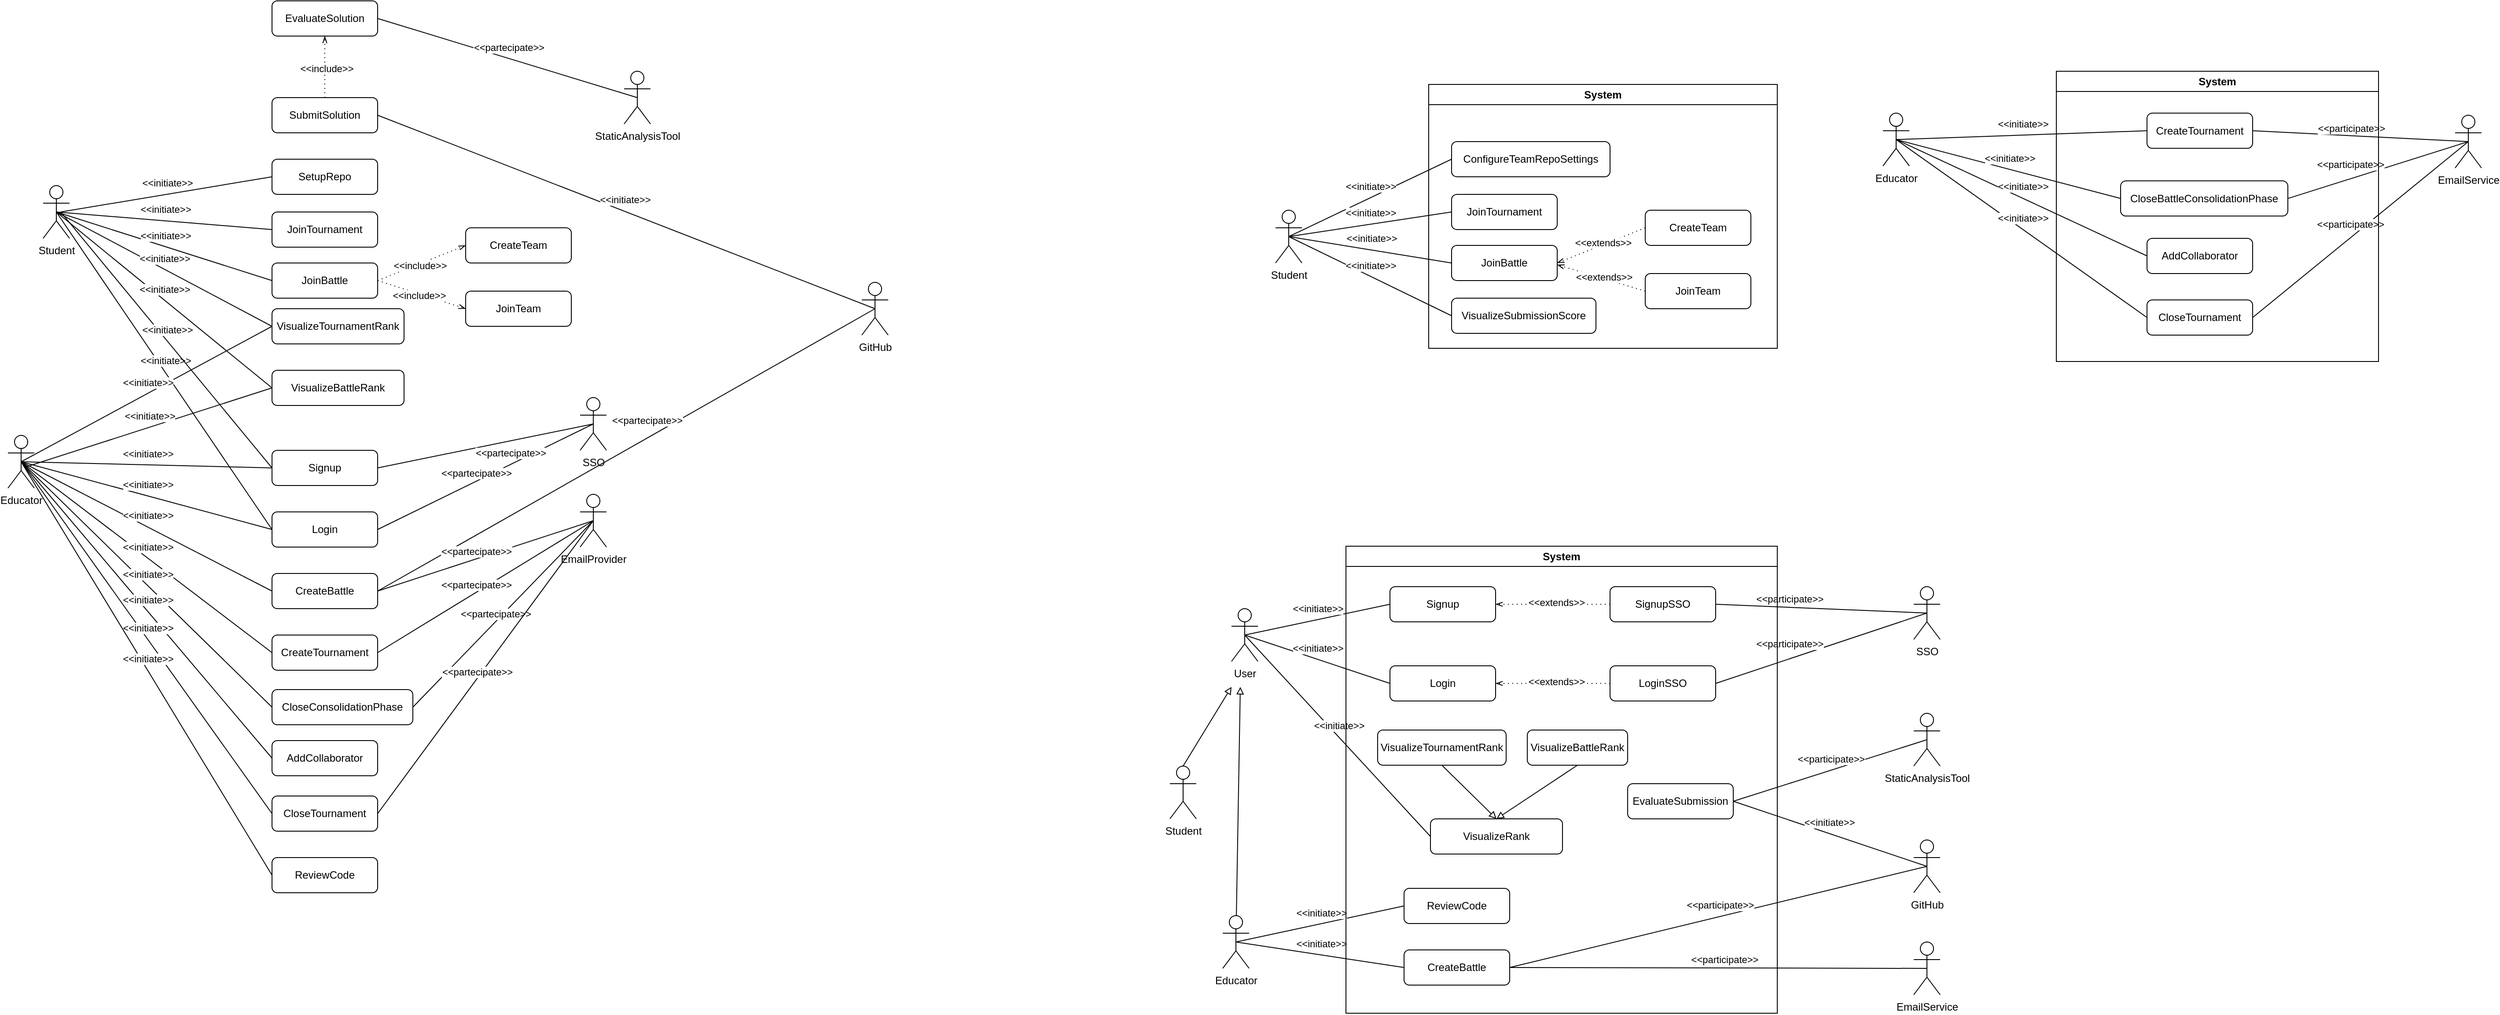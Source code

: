 <mxfile version="22.0.3" type="device">
  <diagram name="Pagina-1" id="O6z_qQVsr-AhyW7QLf9T">
    <mxGraphModel dx="1895" dy="1006" grid="1" gridSize="10" guides="1" tooltips="1" connect="1" arrows="1" fold="1" page="1" pageScale="1" pageWidth="1654" pageHeight="2336" math="0" shadow="0">
      <root>
        <mxCell id="0" />
        <mxCell id="1" parent="0" />
        <mxCell id="rVPL7PVAZbZfCyDNaHfz-1" value="StaticAnalysisTool" style="shape=umlActor;verticalLabelPosition=bottom;verticalAlign=top;html=1;outlineConnect=0;" parent="1" vertex="1">
          <mxGeometry x="840" y="250" width="30" height="60" as="geometry" />
        </mxCell>
        <mxCell id="rVPL7PVAZbZfCyDNaHfz-2" value="Student" style="shape=umlActor;verticalLabelPosition=bottom;verticalAlign=top;html=1;outlineConnect=0;" parent="1" vertex="1">
          <mxGeometry x="180" y="380" width="30" height="60" as="geometry" />
        </mxCell>
        <mxCell id="rVPL7PVAZbZfCyDNaHfz-3" value="Educator" style="shape=umlActor;verticalLabelPosition=bottom;verticalAlign=top;html=1;outlineConnect=0;" parent="1" vertex="1">
          <mxGeometry x="140" y="664" width="30" height="60" as="geometry" />
        </mxCell>
        <mxCell id="rVPL7PVAZbZfCyDNaHfz-4" value="SSO" style="shape=umlActor;verticalLabelPosition=bottom;verticalAlign=top;html=1;outlineConnect=0;" parent="1" vertex="1">
          <mxGeometry x="790" y="621" width="30" height="60" as="geometry" />
        </mxCell>
        <mxCell id="rVPL7PVAZbZfCyDNaHfz-6" value="GitHub" style="shape=umlActor;verticalLabelPosition=bottom;verticalAlign=top;html=1;outlineConnect=0;" parent="1" vertex="1">
          <mxGeometry x="1110" y="490" width="30" height="60" as="geometry" />
        </mxCell>
        <mxCell id="rVPL7PVAZbZfCyDNaHfz-9" value="CreateBattle" style="rounded=1;whiteSpace=wrap;html=1;" parent="1" vertex="1">
          <mxGeometry x="440" y="821" width="120" height="40" as="geometry" />
        </mxCell>
        <mxCell id="rVPL7PVAZbZfCyDNaHfz-10" value="CreateTournament" style="rounded=1;whiteSpace=wrap;html=1;" parent="1" vertex="1">
          <mxGeometry x="440" y="891" width="120" height="40" as="geometry" />
        </mxCell>
        <mxCell id="rVPL7PVAZbZfCyDNaHfz-11" value="CloseConsolidationPhase" style="rounded=1;whiteSpace=wrap;html=1;" parent="1" vertex="1">
          <mxGeometry x="440" y="953" width="160" height="40" as="geometry" />
        </mxCell>
        <mxCell id="rVPL7PVAZbZfCyDNaHfz-12" value="CloseTournament" style="rounded=1;whiteSpace=wrap;html=1;" parent="1" vertex="1">
          <mxGeometry x="440" y="1074" width="120" height="40" as="geometry" />
        </mxCell>
        <mxCell id="rVPL7PVAZbZfCyDNaHfz-14" value="Login" style="rounded=1;whiteSpace=wrap;html=1;" parent="1" vertex="1">
          <mxGeometry x="440" y="751" width="120" height="40" as="geometry" />
        </mxCell>
        <mxCell id="rVPL7PVAZbZfCyDNaHfz-15" value="Signup" style="rounded=1;whiteSpace=wrap;html=1;" parent="1" vertex="1">
          <mxGeometry x="440" y="681" width="120" height="40" as="geometry" />
        </mxCell>
        <mxCell id="rVPL7PVAZbZfCyDNaHfz-16" value="SetupRepo" style="rounded=1;whiteSpace=wrap;html=1;" parent="1" vertex="1">
          <mxGeometry x="440" y="350" width="120" height="40" as="geometry" />
        </mxCell>
        <mxCell id="rVPL7PVAZbZfCyDNaHfz-17" value="ReviewCode" style="rounded=1;whiteSpace=wrap;html=1;" parent="1" vertex="1">
          <mxGeometry x="440" y="1144" width="120" height="40" as="geometry" />
        </mxCell>
        <mxCell id="rVPL7PVAZbZfCyDNaHfz-18" value="SubmitSolution" style="rounded=1;whiteSpace=wrap;html=1;" parent="1" vertex="1">
          <mxGeometry x="440" y="280" width="120" height="40" as="geometry" />
        </mxCell>
        <mxCell id="rVPL7PVAZbZfCyDNaHfz-19" value="VisualizeTournamentRank" style="rounded=1;whiteSpace=wrap;html=1;" parent="1" vertex="1">
          <mxGeometry x="440" y="520" width="150" height="40" as="geometry" />
        </mxCell>
        <mxCell id="rVPL7PVAZbZfCyDNaHfz-20" value="EvaluateSolution" style="rounded=1;whiteSpace=wrap;html=1;" parent="1" vertex="1">
          <mxGeometry x="440" y="170" width="120" height="40" as="geometry" />
        </mxCell>
        <mxCell id="rVPL7PVAZbZfCyDNaHfz-21" value="AddCollaborator" style="rounded=1;whiteSpace=wrap;html=1;" parent="1" vertex="1">
          <mxGeometry x="440" y="1011" width="120" height="40" as="geometry" />
        </mxCell>
        <mxCell id="rVPL7PVAZbZfCyDNaHfz-22" value="JoinTournament" style="rounded=1;whiteSpace=wrap;html=1;" parent="1" vertex="1">
          <mxGeometry x="440" y="410" width="120" height="40" as="geometry" />
        </mxCell>
        <mxCell id="rVPL7PVAZbZfCyDNaHfz-23" value="JoinBattle" style="rounded=1;whiteSpace=wrap;html=1;" parent="1" vertex="1">
          <mxGeometry x="440" y="468" width="120" height="40" as="geometry" />
        </mxCell>
        <mxCell id="rVPL7PVAZbZfCyDNaHfz-34" value="" style="fontSize=12;html=1;endFill=0;startFill=0;endSize=6;startSize=6;dashed=1;dashPattern=1 4;endArrow=openThin;startArrow=none;rounded=0;entryX=0.5;entryY=1;entryDx=0;entryDy=0;exitX=0.5;exitY=0;exitDx=0;exitDy=0;" parent="1" source="rVPL7PVAZbZfCyDNaHfz-18" target="rVPL7PVAZbZfCyDNaHfz-20" edge="1">
          <mxGeometry width="160" relative="1" as="geometry">
            <mxPoint x="680" y="410" as="sourcePoint" />
            <mxPoint x="910" y="451" as="targetPoint" />
          </mxGeometry>
        </mxCell>
        <mxCell id="rVPL7PVAZbZfCyDNaHfz-79" value="&amp;lt;&amp;lt;include&amp;gt;&amp;gt;" style="edgeLabel;html=1;align=center;verticalAlign=middle;resizable=0;points=[];" parent="rVPL7PVAZbZfCyDNaHfz-34" vertex="1" connectable="0">
          <mxGeometry x="-0.053" y="-2" relative="1" as="geometry">
            <mxPoint as="offset" />
          </mxGeometry>
        </mxCell>
        <mxCell id="rVPL7PVAZbZfCyDNaHfz-36" value="" style="endArrow=none;html=1;rounded=0;exitX=1;exitY=0.5;exitDx=0;exitDy=0;entryX=0.5;entryY=0.5;entryDx=0;entryDy=0;entryPerimeter=0;" parent="1" source="rVPL7PVAZbZfCyDNaHfz-14" target="rVPL7PVAZbZfCyDNaHfz-4" edge="1">
          <mxGeometry width="50" height="50" relative="1" as="geometry">
            <mxPoint x="740" y="730" as="sourcePoint" />
            <mxPoint x="790" y="680" as="targetPoint" />
          </mxGeometry>
        </mxCell>
        <mxCell id="rVPL7PVAZbZfCyDNaHfz-38" value="&amp;lt;&amp;lt;partecipate&amp;gt;&amp;gt;" style="edgeLabel;html=1;align=center;verticalAlign=middle;resizable=0;points=[];" parent="rVPL7PVAZbZfCyDNaHfz-36" vertex="1" connectable="0">
          <mxGeometry x="-0.087" y="-1" relative="1" as="geometry">
            <mxPoint y="-10" as="offset" />
          </mxGeometry>
        </mxCell>
        <mxCell id="rVPL7PVAZbZfCyDNaHfz-40" value="" style="endArrow=none;html=1;rounded=0;exitX=0.5;exitY=0.5;exitDx=0;exitDy=0;exitPerimeter=0;entryX=0;entryY=0.5;entryDx=0;entryDy=0;" parent="1" source="rVPL7PVAZbZfCyDNaHfz-3" target="rVPL7PVAZbZfCyDNaHfz-14" edge="1">
          <mxGeometry width="50" height="50" relative="1" as="geometry">
            <mxPoint x="420" y="620" as="sourcePoint" />
            <mxPoint x="470" y="570" as="targetPoint" />
          </mxGeometry>
        </mxCell>
        <mxCell id="rVPL7PVAZbZfCyDNaHfz-41" value="&amp;lt;&amp;lt;initiate&amp;gt;&amp;gt;" style="edgeLabel;html=1;align=center;verticalAlign=middle;resizable=0;points=[];" parent="rVPL7PVAZbZfCyDNaHfz-40" vertex="1" connectable="0">
          <mxGeometry x="0.007" relative="1" as="geometry">
            <mxPoint y="-13" as="offset" />
          </mxGeometry>
        </mxCell>
        <mxCell id="rVPL7PVAZbZfCyDNaHfz-42" value="" style="endArrow=none;html=1;rounded=0;exitX=0.5;exitY=0.5;exitDx=0;exitDy=0;exitPerimeter=0;entryX=0;entryY=0.5;entryDx=0;entryDy=0;" parent="1" source="rVPL7PVAZbZfCyDNaHfz-2" target="rVPL7PVAZbZfCyDNaHfz-14" edge="1">
          <mxGeometry width="50" height="50" relative="1" as="geometry">
            <mxPoint x="205" y="600" as="sourcePoint" />
            <mxPoint x="450" y="634" as="targetPoint" />
          </mxGeometry>
        </mxCell>
        <mxCell id="rVPL7PVAZbZfCyDNaHfz-43" value="&amp;lt;&amp;lt;initiate&amp;gt;&amp;gt;" style="edgeLabel;html=1;align=center;verticalAlign=middle;resizable=0;points=[];" parent="rVPL7PVAZbZfCyDNaHfz-42" vertex="1" connectable="0">
          <mxGeometry x="0.007" relative="1" as="geometry">
            <mxPoint y="-13" as="offset" />
          </mxGeometry>
        </mxCell>
        <mxCell id="rVPL7PVAZbZfCyDNaHfz-44" value="" style="endArrow=none;html=1;rounded=0;entryX=0;entryY=0.5;entryDx=0;entryDy=0;" parent="1" target="rVPL7PVAZbZfCyDNaHfz-15" edge="1">
          <mxGeometry width="50" height="50" relative="1" as="geometry">
            <mxPoint x="200" y="410" as="sourcePoint" />
            <mxPoint x="585" y="454" as="targetPoint" />
          </mxGeometry>
        </mxCell>
        <mxCell id="rVPL7PVAZbZfCyDNaHfz-45" value="&amp;lt;&amp;lt;initiate&amp;gt;&amp;gt;" style="edgeLabel;html=1;align=center;verticalAlign=middle;resizable=0;points=[];" parent="rVPL7PVAZbZfCyDNaHfz-44" vertex="1" connectable="0">
          <mxGeometry x="0.007" relative="1" as="geometry">
            <mxPoint y="-13" as="offset" />
          </mxGeometry>
        </mxCell>
        <mxCell id="rVPL7PVAZbZfCyDNaHfz-46" value="" style="endArrow=none;html=1;rounded=0;entryX=0;entryY=0.5;entryDx=0;entryDy=0;exitX=0.5;exitY=0.5;exitDx=0;exitDy=0;exitPerimeter=0;" parent="1" source="rVPL7PVAZbZfCyDNaHfz-3" target="rVPL7PVAZbZfCyDNaHfz-15" edge="1">
          <mxGeometry width="50" height="50" relative="1" as="geometry">
            <mxPoint x="310" y="650" as="sourcePoint" />
            <mxPoint x="555" y="684" as="targetPoint" />
          </mxGeometry>
        </mxCell>
        <mxCell id="rVPL7PVAZbZfCyDNaHfz-47" value="&amp;lt;&amp;lt;initiate&amp;gt;&amp;gt;" style="edgeLabel;html=1;align=center;verticalAlign=middle;resizable=0;points=[];" parent="rVPL7PVAZbZfCyDNaHfz-46" vertex="1" connectable="0">
          <mxGeometry x="0.007" relative="1" as="geometry">
            <mxPoint y="-13" as="offset" />
          </mxGeometry>
        </mxCell>
        <mxCell id="rVPL7PVAZbZfCyDNaHfz-48" value="" style="endArrow=none;html=1;rounded=0;exitX=1;exitY=0.5;exitDx=0;exitDy=0;entryX=0.5;entryY=0.5;entryDx=0;entryDy=0;entryPerimeter=0;" parent="1" source="rVPL7PVAZbZfCyDNaHfz-15" target="rVPL7PVAZbZfCyDNaHfz-4" edge="1">
          <mxGeometry width="50" height="50" relative="1" as="geometry">
            <mxPoint x="680" y="660" as="sourcePoint" />
            <mxPoint x="1050" y="660" as="targetPoint" />
          </mxGeometry>
        </mxCell>
        <mxCell id="rVPL7PVAZbZfCyDNaHfz-49" value="&amp;lt;&amp;lt;partecipate&amp;gt;&amp;gt;" style="edgeLabel;html=1;align=center;verticalAlign=middle;resizable=0;points=[];" parent="rVPL7PVAZbZfCyDNaHfz-48" vertex="1" connectable="0">
          <mxGeometry x="-0.087" y="-1" relative="1" as="geometry">
            <mxPoint x="39" y="5" as="offset" />
          </mxGeometry>
        </mxCell>
        <mxCell id="rVPL7PVAZbZfCyDNaHfz-50" value="" style="endArrow=none;html=1;rounded=0;entryX=0;entryY=0.5;entryDx=0;entryDy=0;" parent="1" target="rVPL7PVAZbZfCyDNaHfz-16" edge="1">
          <mxGeometry width="50" height="50" relative="1" as="geometry">
            <mxPoint x="200" y="410" as="sourcePoint" />
            <mxPoint x="520" y="544" as="targetPoint" />
          </mxGeometry>
        </mxCell>
        <mxCell id="rVPL7PVAZbZfCyDNaHfz-51" value="&amp;lt;&amp;lt;initiate&amp;gt;&amp;gt;" style="edgeLabel;html=1;align=center;verticalAlign=middle;resizable=0;points=[];" parent="rVPL7PVAZbZfCyDNaHfz-50" vertex="1" connectable="0">
          <mxGeometry x="0.007" relative="1" as="geometry">
            <mxPoint y="-13" as="offset" />
          </mxGeometry>
        </mxCell>
        <mxCell id="rVPL7PVAZbZfCyDNaHfz-56" value="" style="endArrow=none;html=1;rounded=0;entryX=0;entryY=0.5;entryDx=0;entryDy=0;exitX=0.5;exitY=0.5;exitDx=0;exitDy=0;exitPerimeter=0;" parent="1" source="rVPL7PVAZbZfCyDNaHfz-2" target="rVPL7PVAZbZfCyDNaHfz-19" edge="1">
          <mxGeometry width="50" height="50" relative="1" as="geometry">
            <mxPoint x="260" y="320" as="sourcePoint" />
            <mxPoint x="500" y="280" as="targetPoint" />
          </mxGeometry>
        </mxCell>
        <mxCell id="rVPL7PVAZbZfCyDNaHfz-57" value="&amp;lt;&amp;lt;initiate&amp;gt;&amp;gt;" style="edgeLabel;html=1;align=center;verticalAlign=middle;resizable=0;points=[];" parent="rVPL7PVAZbZfCyDNaHfz-56" vertex="1" connectable="0">
          <mxGeometry x="0.007" relative="1" as="geometry">
            <mxPoint y="-13" as="offset" />
          </mxGeometry>
        </mxCell>
        <mxCell id="rVPL7PVAZbZfCyDNaHfz-58" value="" style="endArrow=none;html=1;rounded=0;entryX=0;entryY=0.5;entryDx=0;entryDy=0;exitX=0.5;exitY=0.5;exitDx=0;exitDy=0;exitPerimeter=0;" parent="1" source="rVPL7PVAZbZfCyDNaHfz-2" target="rVPL7PVAZbZfCyDNaHfz-22" edge="1">
          <mxGeometry width="50" height="50" relative="1" as="geometry">
            <mxPoint x="320" y="430" as="sourcePoint" />
            <mxPoint x="560" y="390" as="targetPoint" />
          </mxGeometry>
        </mxCell>
        <mxCell id="rVPL7PVAZbZfCyDNaHfz-59" value="&amp;lt;&amp;lt;initiate&amp;gt;&amp;gt;" style="edgeLabel;html=1;align=center;verticalAlign=middle;resizable=0;points=[];" parent="rVPL7PVAZbZfCyDNaHfz-58" vertex="1" connectable="0">
          <mxGeometry x="0.007" relative="1" as="geometry">
            <mxPoint y="-13" as="offset" />
          </mxGeometry>
        </mxCell>
        <mxCell id="rVPL7PVAZbZfCyDNaHfz-60" value="" style="endArrow=none;html=1;rounded=0;entryX=0;entryY=0.5;entryDx=0;entryDy=0;exitX=0.5;exitY=0.5;exitDx=0;exitDy=0;exitPerimeter=0;" parent="1" source="rVPL7PVAZbZfCyDNaHfz-2" target="rVPL7PVAZbZfCyDNaHfz-23" edge="1">
          <mxGeometry width="50" height="50" relative="1" as="geometry">
            <mxPoint x="370" y="450" as="sourcePoint" />
            <mxPoint x="610" y="410" as="targetPoint" />
          </mxGeometry>
        </mxCell>
        <mxCell id="rVPL7PVAZbZfCyDNaHfz-61" value="&amp;lt;&amp;lt;initiate&amp;gt;&amp;gt;" style="edgeLabel;html=1;align=center;verticalAlign=middle;resizable=0;points=[];" parent="rVPL7PVAZbZfCyDNaHfz-60" vertex="1" connectable="0">
          <mxGeometry x="0.007" relative="1" as="geometry">
            <mxPoint y="-13" as="offset" />
          </mxGeometry>
        </mxCell>
        <mxCell id="rVPL7PVAZbZfCyDNaHfz-62" value="" style="endArrow=none;html=1;rounded=0;exitX=0.5;exitY=0.5;exitDx=0;exitDy=0;exitPerimeter=0;entryX=0;entryY=0.5;entryDx=0;entryDy=0;" parent="1" source="rVPL7PVAZbZfCyDNaHfz-3" target="rVPL7PVAZbZfCyDNaHfz-9" edge="1">
          <mxGeometry width="50" height="50" relative="1" as="geometry">
            <mxPoint x="270" y="660" as="sourcePoint" />
            <mxPoint x="515" y="694" as="targetPoint" />
          </mxGeometry>
        </mxCell>
        <mxCell id="rVPL7PVAZbZfCyDNaHfz-63" value="&amp;lt;&amp;lt;initiate&amp;gt;&amp;gt;" style="edgeLabel;html=1;align=center;verticalAlign=middle;resizable=0;points=[];" parent="rVPL7PVAZbZfCyDNaHfz-62" vertex="1" connectable="0">
          <mxGeometry x="0.007" relative="1" as="geometry">
            <mxPoint y="-13" as="offset" />
          </mxGeometry>
        </mxCell>
        <mxCell id="rVPL7PVAZbZfCyDNaHfz-64" value="" style="endArrow=none;html=1;rounded=0;exitX=1;exitY=0.5;exitDx=0;exitDy=0;entryX=0.5;entryY=0.5;entryDx=0;entryDy=0;entryPerimeter=0;" parent="1" source="rVPL7PVAZbZfCyDNaHfz-9" target="rVPL7PVAZbZfCyDNaHfz-6" edge="1">
          <mxGeometry width="50" height="50" relative="1" as="geometry">
            <mxPoint x="730" y="360" as="sourcePoint" />
            <mxPoint x="975" y="394" as="targetPoint" />
          </mxGeometry>
        </mxCell>
        <mxCell id="rVPL7PVAZbZfCyDNaHfz-65" value="&amp;lt;&amp;lt;partecipate&amp;gt;&amp;gt;" style="edgeLabel;html=1;align=center;verticalAlign=middle;resizable=0;points=[];" parent="rVPL7PVAZbZfCyDNaHfz-64" vertex="1" connectable="0">
          <mxGeometry x="0.007" relative="1" as="geometry">
            <mxPoint x="21" y="-33" as="offset" />
          </mxGeometry>
        </mxCell>
        <mxCell id="rVPL7PVAZbZfCyDNaHfz-66" value="" style="endArrow=none;html=1;rounded=0;exitX=1;exitY=0.5;exitDx=0;exitDy=0;entryX=0.5;entryY=0.5;entryDx=0;entryDy=0;entryPerimeter=0;" parent="1" source="rVPL7PVAZbZfCyDNaHfz-20" target="rVPL7PVAZbZfCyDNaHfz-1" edge="1">
          <mxGeometry width="50" height="50" relative="1" as="geometry">
            <mxPoint x="790" y="440" as="sourcePoint" />
            <mxPoint x="1035" y="474" as="targetPoint" />
          </mxGeometry>
        </mxCell>
        <mxCell id="rVPL7PVAZbZfCyDNaHfz-67" value="&amp;lt;&amp;lt;partecipate&amp;gt;&amp;gt;" style="edgeLabel;html=1;align=center;verticalAlign=middle;resizable=0;points=[];" parent="rVPL7PVAZbZfCyDNaHfz-66" vertex="1" connectable="0">
          <mxGeometry x="0.007" relative="1" as="geometry">
            <mxPoint y="-13" as="offset" />
          </mxGeometry>
        </mxCell>
        <mxCell id="rVPL7PVAZbZfCyDNaHfz-68" value="" style="endArrow=none;html=1;rounded=0;exitX=0.5;exitY=0.5;exitDx=0;exitDy=0;exitPerimeter=0;entryX=0;entryY=0.5;entryDx=0;entryDy=0;" parent="1" source="rVPL7PVAZbZfCyDNaHfz-3" target="rVPL7PVAZbZfCyDNaHfz-10" edge="1">
          <mxGeometry width="50" height="50" relative="1" as="geometry">
            <mxPoint x="280" y="670" as="sourcePoint" />
            <mxPoint x="525" y="774" as="targetPoint" />
          </mxGeometry>
        </mxCell>
        <mxCell id="rVPL7PVAZbZfCyDNaHfz-69" value="&amp;lt;&amp;lt;initiate&amp;gt;&amp;gt;" style="edgeLabel;html=1;align=center;verticalAlign=middle;resizable=0;points=[];" parent="rVPL7PVAZbZfCyDNaHfz-68" vertex="1" connectable="0">
          <mxGeometry x="0.007" relative="1" as="geometry">
            <mxPoint y="-13" as="offset" />
          </mxGeometry>
        </mxCell>
        <mxCell id="rVPL7PVAZbZfCyDNaHfz-70" value="" style="endArrow=none;html=1;rounded=0;exitX=0.5;exitY=0.5;exitDx=0;exitDy=0;exitPerimeter=0;entryX=0;entryY=0.5;entryDx=0;entryDy=0;" parent="1" source="rVPL7PVAZbZfCyDNaHfz-3" target="rVPL7PVAZbZfCyDNaHfz-11" edge="1">
          <mxGeometry width="50" height="50" relative="1" as="geometry">
            <mxPoint x="320" y="720" as="sourcePoint" />
            <mxPoint x="565" y="894" as="targetPoint" />
          </mxGeometry>
        </mxCell>
        <mxCell id="rVPL7PVAZbZfCyDNaHfz-71" value="&amp;lt;&amp;lt;initiate&amp;gt;&amp;gt;" style="edgeLabel;html=1;align=center;verticalAlign=middle;resizable=0;points=[];" parent="rVPL7PVAZbZfCyDNaHfz-70" vertex="1" connectable="0">
          <mxGeometry x="0.007" relative="1" as="geometry">
            <mxPoint y="-13" as="offset" />
          </mxGeometry>
        </mxCell>
        <mxCell id="rVPL7PVAZbZfCyDNaHfz-72" value="" style="endArrow=none;html=1;rounded=0;exitX=0.5;exitY=0.5;exitDx=0;exitDy=0;exitPerimeter=0;entryX=0;entryY=0.5;entryDx=0;entryDy=0;" parent="1" source="rVPL7PVAZbZfCyDNaHfz-3" target="rVPL7PVAZbZfCyDNaHfz-21" edge="1">
          <mxGeometry width="50" height="50" relative="1" as="geometry">
            <mxPoint x="290" y="790" as="sourcePoint" />
            <mxPoint x="535" y="964" as="targetPoint" />
          </mxGeometry>
        </mxCell>
        <mxCell id="rVPL7PVAZbZfCyDNaHfz-73" value="&amp;lt;&amp;lt;initiate&amp;gt;&amp;gt;" style="edgeLabel;html=1;align=center;verticalAlign=middle;resizable=0;points=[];" parent="rVPL7PVAZbZfCyDNaHfz-72" vertex="1" connectable="0">
          <mxGeometry x="0.007" relative="1" as="geometry">
            <mxPoint y="-13" as="offset" />
          </mxGeometry>
        </mxCell>
        <mxCell id="rVPL7PVAZbZfCyDNaHfz-74" value="" style="endArrow=none;html=1;rounded=0;exitX=0.5;exitY=0.5;exitDx=0;exitDy=0;exitPerimeter=0;entryX=0;entryY=0.5;entryDx=0;entryDy=0;" parent="1" source="rVPL7PVAZbZfCyDNaHfz-3" target="rVPL7PVAZbZfCyDNaHfz-12" edge="1">
          <mxGeometry width="50" height="50" relative="1" as="geometry">
            <mxPoint x="280" y="780" as="sourcePoint" />
            <mxPoint x="525" y="1074" as="targetPoint" />
          </mxGeometry>
        </mxCell>
        <mxCell id="rVPL7PVAZbZfCyDNaHfz-75" value="&amp;lt;&amp;lt;initiate&amp;gt;&amp;gt;" style="edgeLabel;html=1;align=center;verticalAlign=middle;resizable=0;points=[];" parent="rVPL7PVAZbZfCyDNaHfz-74" vertex="1" connectable="0">
          <mxGeometry x="0.007" relative="1" as="geometry">
            <mxPoint y="-13" as="offset" />
          </mxGeometry>
        </mxCell>
        <mxCell id="rVPL7PVAZbZfCyDNaHfz-76" value="" style="endArrow=none;html=1;rounded=0;exitX=0.5;exitY=0.5;exitDx=0;exitDy=0;exitPerimeter=0;entryX=0;entryY=0.5;entryDx=0;entryDy=0;" parent="1" source="rVPL7PVAZbZfCyDNaHfz-3" target="rVPL7PVAZbZfCyDNaHfz-17" edge="1">
          <mxGeometry width="50" height="50" relative="1" as="geometry">
            <mxPoint x="270" y="890" as="sourcePoint" />
            <mxPoint x="515" y="1247" as="targetPoint" />
          </mxGeometry>
        </mxCell>
        <mxCell id="rVPL7PVAZbZfCyDNaHfz-77" value="&amp;lt;&amp;lt;initiate&amp;gt;&amp;gt;" style="edgeLabel;html=1;align=center;verticalAlign=middle;resizable=0;points=[];" parent="rVPL7PVAZbZfCyDNaHfz-76" vertex="1" connectable="0">
          <mxGeometry x="0.007" relative="1" as="geometry">
            <mxPoint y="-13" as="offset" />
          </mxGeometry>
        </mxCell>
        <mxCell id="rVPL7PVAZbZfCyDNaHfz-81" value="" style="endArrow=none;html=1;rounded=0;exitX=0.5;exitY=0.5;exitDx=0;exitDy=0;exitPerimeter=0;entryX=1;entryY=0.5;entryDx=0;entryDy=0;" parent="1" source="rVPL7PVAZbZfCyDNaHfz-6" target="rVPL7PVAZbZfCyDNaHfz-18" edge="1">
          <mxGeometry width="50" height="50" relative="1" as="geometry">
            <mxPoint x="970" y="390" as="sourcePoint" />
            <mxPoint x="1215" y="747" as="targetPoint" />
          </mxGeometry>
        </mxCell>
        <mxCell id="rVPL7PVAZbZfCyDNaHfz-82" value="&amp;lt;&amp;lt;initiate&amp;gt;&amp;gt;" style="edgeLabel;html=1;align=center;verticalAlign=middle;resizable=0;points=[];" parent="rVPL7PVAZbZfCyDNaHfz-81" vertex="1" connectable="0">
          <mxGeometry x="0.007" relative="1" as="geometry">
            <mxPoint y="-13" as="offset" />
          </mxGeometry>
        </mxCell>
        <mxCell id="rVPL7PVAZbZfCyDNaHfz-83" value="" style="endArrow=none;html=1;rounded=0;entryX=0;entryY=0.5;entryDx=0;entryDy=0;exitX=0.5;exitY=0.5;exitDx=0;exitDy=0;exitPerimeter=0;" parent="1" source="rVPL7PVAZbZfCyDNaHfz-3" target="rVPL7PVAZbZfCyDNaHfz-19" edge="1">
          <mxGeometry width="50" height="50" relative="1" as="geometry">
            <mxPoint x="200" y="540" as="sourcePoint" />
            <mxPoint x="445" y="360" as="targetPoint" />
          </mxGeometry>
        </mxCell>
        <mxCell id="rVPL7PVAZbZfCyDNaHfz-84" value="&amp;lt;&amp;lt;initiate&amp;gt;&amp;gt;" style="edgeLabel;html=1;align=center;verticalAlign=middle;resizable=0;points=[];" parent="rVPL7PVAZbZfCyDNaHfz-83" vertex="1" connectable="0">
          <mxGeometry x="0.007" relative="1" as="geometry">
            <mxPoint y="-13" as="offset" />
          </mxGeometry>
        </mxCell>
        <mxCell id="rVPL7PVAZbZfCyDNaHfz-86" value="EmailProvider" style="shape=umlActor;verticalLabelPosition=bottom;verticalAlign=top;html=1;outlineConnect=0;" parent="1" vertex="1">
          <mxGeometry x="790" y="731" width="30" height="60" as="geometry" />
        </mxCell>
        <mxCell id="rVPL7PVAZbZfCyDNaHfz-89" value="" style="endArrow=none;html=1;rounded=0;exitX=1;exitY=0.5;exitDx=0;exitDy=0;entryX=0.5;entryY=0.5;entryDx=0;entryDy=0;entryPerimeter=0;" parent="1" source="rVPL7PVAZbZfCyDNaHfz-9" target="rVPL7PVAZbZfCyDNaHfz-86" edge="1">
          <mxGeometry width="50" height="50" relative="1" as="geometry">
            <mxPoint x="710" y="750" as="sourcePoint" />
            <mxPoint x="962" y="779" as="targetPoint" />
          </mxGeometry>
        </mxCell>
        <mxCell id="rVPL7PVAZbZfCyDNaHfz-90" value="&amp;lt;&amp;lt;partecipate&amp;gt;&amp;gt;" style="edgeLabel;html=1;align=center;verticalAlign=middle;resizable=0;points=[];" parent="rVPL7PVAZbZfCyDNaHfz-89" vertex="1" connectable="0">
          <mxGeometry x="-0.087" y="-1" relative="1" as="geometry">
            <mxPoint y="-10" as="offset" />
          </mxGeometry>
        </mxCell>
        <mxCell id="rVPL7PVAZbZfCyDNaHfz-91" value="" style="endArrow=none;html=1;rounded=0;exitX=1;exitY=0.5;exitDx=0;exitDy=0;entryX=0.5;entryY=0.5;entryDx=0;entryDy=0;entryPerimeter=0;" parent="1" source="rVPL7PVAZbZfCyDNaHfz-10" target="rVPL7PVAZbZfCyDNaHfz-86" edge="1">
          <mxGeometry width="50" height="50" relative="1" as="geometry">
            <mxPoint x="670" y="820" as="sourcePoint" />
            <mxPoint x="922" y="849" as="targetPoint" />
          </mxGeometry>
        </mxCell>
        <mxCell id="rVPL7PVAZbZfCyDNaHfz-92" value="&amp;lt;&amp;lt;partecipate&amp;gt;&amp;gt;" style="edgeLabel;html=1;align=center;verticalAlign=middle;resizable=0;points=[];" parent="rVPL7PVAZbZfCyDNaHfz-91" vertex="1" connectable="0">
          <mxGeometry x="-0.087" y="-1" relative="1" as="geometry">
            <mxPoint y="-10" as="offset" />
          </mxGeometry>
        </mxCell>
        <mxCell id="rVPL7PVAZbZfCyDNaHfz-93" value="" style="endArrow=none;html=1;rounded=0;exitX=1;exitY=0.5;exitDx=0;exitDy=0;entryX=0.5;entryY=0.5;entryDx=0;entryDy=0;entryPerimeter=0;" parent="1" source="rVPL7PVAZbZfCyDNaHfz-11" target="rVPL7PVAZbZfCyDNaHfz-86" edge="1">
          <mxGeometry width="50" height="50" relative="1" as="geometry">
            <mxPoint x="660" y="840" as="sourcePoint" />
            <mxPoint x="905" y="790" as="targetPoint" />
          </mxGeometry>
        </mxCell>
        <mxCell id="rVPL7PVAZbZfCyDNaHfz-94" value="&amp;lt;&amp;lt;partecipate&amp;gt;&amp;gt;" style="edgeLabel;html=1;align=center;verticalAlign=middle;resizable=0;points=[];" parent="rVPL7PVAZbZfCyDNaHfz-93" vertex="1" connectable="0">
          <mxGeometry x="-0.087" y="-1" relative="1" as="geometry">
            <mxPoint y="-10" as="offset" />
          </mxGeometry>
        </mxCell>
        <mxCell id="rVPL7PVAZbZfCyDNaHfz-95" value="" style="endArrow=none;html=1;rounded=0;exitX=1;exitY=0.5;exitDx=0;exitDy=0;entryX=0.5;entryY=0.5;entryDx=0;entryDy=0;entryPerimeter=0;" parent="1" source="rVPL7PVAZbZfCyDNaHfz-12" target="rVPL7PVAZbZfCyDNaHfz-86" edge="1">
          <mxGeometry width="50" height="50" relative="1" as="geometry">
            <mxPoint x="660" y="910" as="sourcePoint" />
            <mxPoint x="905" y="860" as="targetPoint" />
          </mxGeometry>
        </mxCell>
        <mxCell id="rVPL7PVAZbZfCyDNaHfz-96" value="&amp;lt;&amp;lt;partecipate&amp;gt;&amp;gt;" style="edgeLabel;html=1;align=center;verticalAlign=middle;resizable=0;points=[];" parent="rVPL7PVAZbZfCyDNaHfz-95" vertex="1" connectable="0">
          <mxGeometry x="-0.087" y="-1" relative="1" as="geometry">
            <mxPoint y="-10" as="offset" />
          </mxGeometry>
        </mxCell>
        <mxCell id="PyNmNO64CMn-PJXGECaU-3" value="CreateTeam" style="rounded=1;whiteSpace=wrap;html=1;" parent="1" vertex="1">
          <mxGeometry x="660" y="428" width="120" height="40" as="geometry" />
        </mxCell>
        <mxCell id="PyNmNO64CMn-PJXGECaU-4" value="JoinTeam" style="rounded=1;whiteSpace=wrap;html=1;" parent="1" vertex="1">
          <mxGeometry x="660" y="500" width="120" height="40" as="geometry" />
        </mxCell>
        <mxCell id="PyNmNO64CMn-PJXGECaU-7" value="" style="fontSize=12;html=1;endFill=0;startFill=0;endSize=6;startSize=6;dashed=1;dashPattern=1 4;endArrow=openThin;startArrow=none;rounded=0;entryX=0;entryY=0.5;entryDx=0;entryDy=0;exitX=1;exitY=0.5;exitDx=0;exitDy=0;" parent="1" source="rVPL7PVAZbZfCyDNaHfz-23" target="PyNmNO64CMn-PJXGECaU-3" edge="1">
          <mxGeometry width="160" relative="1" as="geometry">
            <mxPoint x="630" y="390" as="sourcePoint" />
            <mxPoint x="630" y="320" as="targetPoint" />
          </mxGeometry>
        </mxCell>
        <mxCell id="PyNmNO64CMn-PJXGECaU-8" value="&amp;lt;&amp;lt;include&amp;gt;&amp;gt;" style="edgeLabel;html=1;align=center;verticalAlign=middle;resizable=0;points=[];" parent="PyNmNO64CMn-PJXGECaU-7" vertex="1" connectable="0">
          <mxGeometry x="-0.053" y="-2" relative="1" as="geometry">
            <mxPoint as="offset" />
          </mxGeometry>
        </mxCell>
        <mxCell id="PyNmNO64CMn-PJXGECaU-9" value="" style="fontSize=12;html=1;endFill=0;startFill=0;endSize=6;startSize=6;dashed=1;dashPattern=1 4;endArrow=openThin;startArrow=none;rounded=0;entryX=0;entryY=0.5;entryDx=0;entryDy=0;exitX=1;exitY=0.5;exitDx=0;exitDy=0;" parent="1" source="rVPL7PVAZbZfCyDNaHfz-23" target="PyNmNO64CMn-PJXGECaU-4" edge="1">
          <mxGeometry width="160" relative="1" as="geometry">
            <mxPoint x="630" y="500" as="sourcePoint" />
            <mxPoint x="630" y="430" as="targetPoint" />
          </mxGeometry>
        </mxCell>
        <mxCell id="PyNmNO64CMn-PJXGECaU-10" value="&amp;lt;&amp;lt;include&amp;gt;&amp;gt;" style="edgeLabel;html=1;align=center;verticalAlign=middle;resizable=0;points=[];" parent="PyNmNO64CMn-PJXGECaU-9" vertex="1" connectable="0">
          <mxGeometry x="-0.053" y="-2" relative="1" as="geometry">
            <mxPoint as="offset" />
          </mxGeometry>
        </mxCell>
        <mxCell id="PyNmNO64CMn-PJXGECaU-11" value="VisualizeBattleRank" style="rounded=1;whiteSpace=wrap;html=1;" parent="1" vertex="1">
          <mxGeometry x="440" y="590" width="150" height="40" as="geometry" />
        </mxCell>
        <mxCell id="PyNmNO64CMn-PJXGECaU-12" value="" style="endArrow=none;html=1;rounded=0;entryX=0;entryY=0.5;entryDx=0;entryDy=0;" parent="1" target="PyNmNO64CMn-PJXGECaU-11" edge="1">
          <mxGeometry width="50" height="50" relative="1" as="geometry">
            <mxPoint x="160" y="700" as="sourcePoint" />
            <mxPoint x="655" y="730" as="targetPoint" />
          </mxGeometry>
        </mxCell>
        <mxCell id="PyNmNO64CMn-PJXGECaU-13" value="&amp;lt;&amp;lt;initiate&amp;gt;&amp;gt;" style="edgeLabel;html=1;align=center;verticalAlign=middle;resizable=0;points=[];" parent="PyNmNO64CMn-PJXGECaU-12" vertex="1" connectable="0">
          <mxGeometry x="0.007" relative="1" as="geometry">
            <mxPoint y="-13" as="offset" />
          </mxGeometry>
        </mxCell>
        <mxCell id="PyNmNO64CMn-PJXGECaU-14" value="" style="endArrow=none;html=1;rounded=0;entryX=0;entryY=0.5;entryDx=0;entryDy=0;exitX=0.5;exitY=0.5;exitDx=0;exitDy=0;exitPerimeter=0;" parent="1" source="rVPL7PVAZbZfCyDNaHfz-2" target="PyNmNO64CMn-PJXGECaU-11" edge="1">
          <mxGeometry width="50" height="50" relative="1" as="geometry">
            <mxPoint x="410" y="590" as="sourcePoint" />
            <mxPoint x="655" y="720" as="targetPoint" />
          </mxGeometry>
        </mxCell>
        <mxCell id="PyNmNO64CMn-PJXGECaU-15" value="&amp;lt;&amp;lt;initiate&amp;gt;&amp;gt;" style="edgeLabel;html=1;align=center;verticalAlign=middle;resizable=0;points=[];" parent="PyNmNO64CMn-PJXGECaU-14" vertex="1" connectable="0">
          <mxGeometry x="0.007" relative="1" as="geometry">
            <mxPoint y="-13" as="offset" />
          </mxGeometry>
        </mxCell>
        <mxCell id="PyNmNO64CMn-PJXGECaU-16" value="Student" style="shape=umlActor;verticalLabelPosition=bottom;verticalAlign=top;html=1;outlineConnect=0;" parent="1" vertex="1">
          <mxGeometry x="1580" y="408" width="30" height="60" as="geometry" />
        </mxCell>
        <mxCell id="PyNmNO64CMn-PJXGECaU-17" value="ConfigureTeamRepoSettings" style="rounded=1;whiteSpace=wrap;html=1;" parent="1" vertex="1">
          <mxGeometry x="1780" y="330" width="180" height="40" as="geometry" />
        </mxCell>
        <mxCell id="PyNmNO64CMn-PJXGECaU-18" value="JoinTournament" style="rounded=1;whiteSpace=wrap;html=1;" parent="1" vertex="1">
          <mxGeometry x="1780" y="390" width="120" height="40" as="geometry" />
        </mxCell>
        <mxCell id="PyNmNO64CMn-PJXGECaU-19" value="JoinBattle" style="rounded=1;whiteSpace=wrap;html=1;" parent="1" vertex="1">
          <mxGeometry x="1780" y="448" width="120" height="40" as="geometry" />
        </mxCell>
        <mxCell id="PyNmNO64CMn-PJXGECaU-21" value="" style="endArrow=none;html=1;rounded=0;entryX=0;entryY=0.5;entryDx=0;entryDy=0;exitX=0.5;exitY=0.5;exitDx=0;exitDy=0;exitPerimeter=0;" parent="1" source="PyNmNO64CMn-PJXGECaU-16" target="PyNmNO64CMn-PJXGECaU-17" edge="1">
          <mxGeometry width="50" height="50" relative="1" as="geometry">
            <mxPoint x="1540" y="390" as="sourcePoint" />
            <mxPoint x="1860" y="524" as="targetPoint" />
          </mxGeometry>
        </mxCell>
        <mxCell id="PyNmNO64CMn-PJXGECaU-22" value="&amp;lt;&amp;lt;initiate&amp;gt;&amp;gt;" style="edgeLabel;html=1;align=center;verticalAlign=middle;resizable=0;points=[];" parent="PyNmNO64CMn-PJXGECaU-21" vertex="1" connectable="0">
          <mxGeometry x="0.007" relative="1" as="geometry">
            <mxPoint y="-13" as="offset" />
          </mxGeometry>
        </mxCell>
        <mxCell id="PyNmNO64CMn-PJXGECaU-25" value="" style="endArrow=none;html=1;rounded=0;entryX=0;entryY=0.5;entryDx=0;entryDy=0;exitX=0.5;exitY=0.5;exitDx=0;exitDy=0;exitPerimeter=0;" parent="1" source="PyNmNO64CMn-PJXGECaU-16" target="PyNmNO64CMn-PJXGECaU-18" edge="1">
          <mxGeometry width="50" height="50" relative="1" as="geometry">
            <mxPoint x="1660" y="410" as="sourcePoint" />
            <mxPoint x="1900" y="370" as="targetPoint" />
          </mxGeometry>
        </mxCell>
        <mxCell id="PyNmNO64CMn-PJXGECaU-26" value="&amp;lt;&amp;lt;initiate&amp;gt;&amp;gt;" style="edgeLabel;html=1;align=center;verticalAlign=middle;resizable=0;points=[];" parent="PyNmNO64CMn-PJXGECaU-25" vertex="1" connectable="0">
          <mxGeometry x="0.007" relative="1" as="geometry">
            <mxPoint y="-13" as="offset" />
          </mxGeometry>
        </mxCell>
        <mxCell id="PyNmNO64CMn-PJXGECaU-27" value="" style="endArrow=none;html=1;rounded=0;entryX=0;entryY=0.5;entryDx=0;entryDy=0;exitX=0.5;exitY=0.5;exitDx=0;exitDy=0;exitPerimeter=0;" parent="1" source="PyNmNO64CMn-PJXGECaU-16" target="PyNmNO64CMn-PJXGECaU-19" edge="1">
          <mxGeometry width="50" height="50" relative="1" as="geometry">
            <mxPoint x="1710" y="430" as="sourcePoint" />
            <mxPoint x="1950" y="390" as="targetPoint" />
          </mxGeometry>
        </mxCell>
        <mxCell id="PyNmNO64CMn-PJXGECaU-28" value="&amp;lt;&amp;lt;initiate&amp;gt;&amp;gt;" style="edgeLabel;html=1;align=center;verticalAlign=middle;resizable=0;points=[];" parent="PyNmNO64CMn-PJXGECaU-27" vertex="1" connectable="0">
          <mxGeometry x="0.007" relative="1" as="geometry">
            <mxPoint y="-13" as="offset" />
          </mxGeometry>
        </mxCell>
        <mxCell id="PyNmNO64CMn-PJXGECaU-29" value="CreateTeam" style="rounded=1;whiteSpace=wrap;html=1;" parent="1" vertex="1">
          <mxGeometry x="2000" y="408" width="120" height="40" as="geometry" />
        </mxCell>
        <mxCell id="PyNmNO64CMn-PJXGECaU-30" value="JoinTeam" style="rounded=1;whiteSpace=wrap;html=1;" parent="1" vertex="1">
          <mxGeometry x="2000" y="480" width="120" height="40" as="geometry" />
        </mxCell>
        <mxCell id="PyNmNO64CMn-PJXGECaU-31" value="" style="fontSize=12;html=1;endFill=0;startFill=0;endSize=6;startSize=6;dashed=1;dashPattern=1 4;endArrow=openThin;startArrow=none;rounded=0;entryX=1;entryY=0.5;entryDx=0;entryDy=0;exitX=0;exitY=0.5;exitDx=0;exitDy=0;" parent="1" source="PyNmNO64CMn-PJXGECaU-29" target="PyNmNO64CMn-PJXGECaU-19" edge="1">
          <mxGeometry width="160" relative="1" as="geometry">
            <mxPoint x="1970" y="370" as="sourcePoint" />
            <mxPoint x="1970" y="300" as="targetPoint" />
          </mxGeometry>
        </mxCell>
        <mxCell id="PyNmNO64CMn-PJXGECaU-32" value="&amp;lt;&amp;lt;extends&amp;gt;&amp;gt;" style="edgeLabel;html=1;align=center;verticalAlign=middle;resizable=0;points=[];" parent="PyNmNO64CMn-PJXGECaU-31" vertex="1" connectable="0">
          <mxGeometry x="-0.053" y="-2" relative="1" as="geometry">
            <mxPoint as="offset" />
          </mxGeometry>
        </mxCell>
        <mxCell id="PyNmNO64CMn-PJXGECaU-33" value="" style="fontSize=12;html=1;endFill=0;startFill=0;endSize=6;startSize=6;dashed=1;dashPattern=1 4;endArrow=openThin;startArrow=none;rounded=0;exitX=0;exitY=0.5;exitDx=0;exitDy=0;" parent="1" source="PyNmNO64CMn-PJXGECaU-30" edge="1">
          <mxGeometry width="160" relative="1" as="geometry">
            <mxPoint x="1970" y="480" as="sourcePoint" />
            <mxPoint x="1900" y="470" as="targetPoint" />
          </mxGeometry>
        </mxCell>
        <mxCell id="PyNmNO64CMn-PJXGECaU-34" value="&amp;lt;&amp;lt;extends&amp;gt;&amp;gt;" style="edgeLabel;html=1;align=center;verticalAlign=middle;resizable=0;points=[];" parent="PyNmNO64CMn-PJXGECaU-33" vertex="1" connectable="0">
          <mxGeometry x="-0.053" y="-2" relative="1" as="geometry">
            <mxPoint as="offset" />
          </mxGeometry>
        </mxCell>
        <mxCell id="PyNmNO64CMn-PJXGECaU-36" value="StaticAnalysisTool" style="shape=umlActor;verticalLabelPosition=bottom;verticalAlign=top;html=1;outlineConnect=0;" parent="1" vertex="1">
          <mxGeometry x="2305" y="980" width="30" height="60" as="geometry" />
        </mxCell>
        <mxCell id="PyNmNO64CMn-PJXGECaU-37" value="Student" style="shape=umlActor;verticalLabelPosition=bottom;verticalAlign=top;html=1;outlineConnect=0;" parent="1" vertex="1">
          <mxGeometry x="1460" y="1040" width="30" height="60" as="geometry" />
        </mxCell>
        <mxCell id="PyNmNO64CMn-PJXGECaU-38" value="Educator" style="shape=umlActor;verticalLabelPosition=bottom;verticalAlign=top;html=1;outlineConnect=0;" parent="1" vertex="1">
          <mxGeometry x="1520" y="1210" width="30" height="60" as="geometry" />
        </mxCell>
        <mxCell id="PyNmNO64CMn-PJXGECaU-39" value="SSO" style="shape=umlActor;verticalLabelPosition=bottom;verticalAlign=top;html=1;outlineConnect=0;" parent="1" vertex="1">
          <mxGeometry x="2305" y="836" width="30" height="60" as="geometry" />
        </mxCell>
        <mxCell id="PyNmNO64CMn-PJXGECaU-40" value="GitHub" style="shape=umlActor;verticalLabelPosition=bottom;verticalAlign=top;html=1;outlineConnect=0;" parent="1" vertex="1">
          <mxGeometry x="2305" y="1124" width="30" height="60" as="geometry" />
        </mxCell>
        <mxCell id="PyNmNO64CMn-PJXGECaU-42" value="Login" style="rounded=1;whiteSpace=wrap;html=1;" parent="1" vertex="1">
          <mxGeometry x="1710" y="926" width="120" height="40" as="geometry" />
        </mxCell>
        <mxCell id="PyNmNO64CMn-PJXGECaU-43" value="Signup" style="rounded=1;whiteSpace=wrap;html=1;" parent="1" vertex="1">
          <mxGeometry x="1710" y="836" width="120" height="40" as="geometry" />
        </mxCell>
        <mxCell id="PyNmNO64CMn-PJXGECaU-52" value="" style="endArrow=none;html=1;rounded=0;exitX=1;exitY=0.5;exitDx=0;exitDy=0;entryX=0.5;entryY=0.5;entryDx=0;entryDy=0;entryPerimeter=0;" parent="1" source="vC8SmCfWpqFQRWsowJGh-3" target="PyNmNO64CMn-PJXGECaU-39" edge="1">
          <mxGeometry width="50" height="50" relative="1" as="geometry">
            <mxPoint x="2010" y="1241" as="sourcePoint" />
            <mxPoint x="2060" y="1191" as="targetPoint" />
          </mxGeometry>
        </mxCell>
        <mxCell id="PyNmNO64CMn-PJXGECaU-53" value="&amp;lt;&amp;lt;participate&amp;gt;&amp;gt;" style="edgeLabel;html=1;align=center;verticalAlign=middle;resizable=0;points=[];" parent="PyNmNO64CMn-PJXGECaU-52" vertex="1" connectable="0">
          <mxGeometry x="-0.087" y="-1" relative="1" as="geometry">
            <mxPoint x="-26" y="-10" as="offset" />
          </mxGeometry>
        </mxCell>
        <mxCell id="PyNmNO64CMn-PJXGECaU-54" value="" style="endArrow=none;html=1;rounded=0;exitX=0.5;exitY=0.5;exitDx=0;exitDy=0;exitPerimeter=0;entryX=0;entryY=0.5;entryDx=0;entryDy=0;" parent="1" source="g3QGyG_K5XYWg4N6X8E2-1" target="PyNmNO64CMn-PJXGECaU-42" edge="1">
          <mxGeometry width="50" height="50" relative="1" as="geometry">
            <mxPoint x="1690" y="1131" as="sourcePoint" />
            <mxPoint x="1740" y="1081" as="targetPoint" />
          </mxGeometry>
        </mxCell>
        <mxCell id="PyNmNO64CMn-PJXGECaU-55" value="&amp;lt;&amp;lt;initiate&amp;gt;&amp;gt;" style="edgeLabel;html=1;align=center;verticalAlign=middle;resizable=0;points=[];" parent="PyNmNO64CMn-PJXGECaU-54" vertex="1" connectable="0">
          <mxGeometry x="0.007" relative="1" as="geometry">
            <mxPoint y="-13" as="offset" />
          </mxGeometry>
        </mxCell>
        <mxCell id="PyNmNO64CMn-PJXGECaU-60" value="" style="endArrow=none;html=1;rounded=0;entryX=0;entryY=0.5;entryDx=0;entryDy=0;exitX=0.5;exitY=0.5;exitDx=0;exitDy=0;exitPerimeter=0;" parent="1" source="g3QGyG_K5XYWg4N6X8E2-1" target="PyNmNO64CMn-PJXGECaU-43" edge="1">
          <mxGeometry width="50" height="50" relative="1" as="geometry">
            <mxPoint x="1580" y="1161" as="sourcePoint" />
            <mxPoint x="1825" y="1195" as="targetPoint" />
          </mxGeometry>
        </mxCell>
        <mxCell id="PyNmNO64CMn-PJXGECaU-61" value="&amp;lt;&amp;lt;initiate&amp;gt;&amp;gt;" style="edgeLabel;html=1;align=center;verticalAlign=middle;resizable=0;points=[];" parent="PyNmNO64CMn-PJXGECaU-60" vertex="1" connectable="0">
          <mxGeometry x="0.007" relative="1" as="geometry">
            <mxPoint y="-13" as="offset" />
          </mxGeometry>
        </mxCell>
        <mxCell id="PyNmNO64CMn-PJXGECaU-62" value="" style="endArrow=none;html=1;rounded=0;exitX=1;exitY=0.5;exitDx=0;exitDy=0;entryX=0.5;entryY=0.5;entryDx=0;entryDy=0;entryPerimeter=0;" parent="1" source="vC8SmCfWpqFQRWsowJGh-4" target="PyNmNO64CMn-PJXGECaU-39" edge="1">
          <mxGeometry width="50" height="50" relative="1" as="geometry">
            <mxPoint x="1950" y="1171" as="sourcePoint" />
            <mxPoint x="2320" y="1171" as="targetPoint" />
          </mxGeometry>
        </mxCell>
        <mxCell id="PyNmNO64CMn-PJXGECaU-63" value="&amp;lt;&amp;lt;participate&amp;gt;&amp;gt;" style="edgeLabel;html=1;align=center;verticalAlign=middle;resizable=0;points=[];" parent="PyNmNO64CMn-PJXGECaU-62" vertex="1" connectable="0">
          <mxGeometry x="-0.087" y="-1" relative="1" as="geometry">
            <mxPoint x="-26" y="-12" as="offset" />
          </mxGeometry>
        </mxCell>
        <mxCell id="PyNmNO64CMn-PJXGECaU-72" value="" style="endArrow=none;html=1;rounded=0;exitX=0.5;exitY=0.5;exitDx=0;exitDy=0;exitPerimeter=0;entryX=0;entryY=0.5;entryDx=0;entryDy=0;" parent="1" source="PyNmNO64CMn-PJXGECaU-38" target="PyNmNO64CMn-PJXGECaU-41" edge="1">
          <mxGeometry width="50" height="50" relative="1" as="geometry">
            <mxPoint x="1540" y="1171" as="sourcePoint" />
            <mxPoint x="1785" y="1205" as="targetPoint" />
          </mxGeometry>
        </mxCell>
        <mxCell id="PyNmNO64CMn-PJXGECaU-73" value="&amp;lt;&amp;lt;initiate&amp;gt;&amp;gt;" style="edgeLabel;html=1;align=center;verticalAlign=middle;resizable=0;points=[];" parent="PyNmNO64CMn-PJXGECaU-72" vertex="1" connectable="0">
          <mxGeometry x="0.007" relative="1" as="geometry">
            <mxPoint y="-13" as="offset" />
          </mxGeometry>
        </mxCell>
        <mxCell id="PyNmNO64CMn-PJXGECaU-76" value="" style="endArrow=none;html=1;rounded=0;exitX=1;exitY=0.5;exitDx=0;exitDy=0;entryX=0.5;entryY=0.5;entryDx=0;entryDy=0;entryPerimeter=0;" parent="1" source="PyNmNO64CMn-PJXGECaU-45" target="PyNmNO64CMn-PJXGECaU-36" edge="1">
          <mxGeometry width="50" height="50" relative="1" as="geometry">
            <mxPoint x="2630" y="1106" as="sourcePoint" />
            <mxPoint x="2875" y="1140" as="targetPoint" />
          </mxGeometry>
        </mxCell>
        <mxCell id="PyNmNO64CMn-PJXGECaU-77" value="&amp;lt;&amp;lt;participate&amp;gt;&amp;gt;" style="edgeLabel;html=1;align=center;verticalAlign=middle;resizable=0;points=[];" parent="PyNmNO64CMn-PJXGECaU-76" vertex="1" connectable="0">
          <mxGeometry x="0.007" relative="1" as="geometry">
            <mxPoint y="-13" as="offset" />
          </mxGeometry>
        </mxCell>
        <mxCell id="PyNmNO64CMn-PJXGECaU-81" value="" style="endArrow=none;html=1;rounded=0;exitX=0.5;exitY=0.5;exitDx=0;exitDy=0;exitPerimeter=0;entryX=1;entryY=0.5;entryDx=0;entryDy=0;" parent="1" source="PyNmNO64CMn-PJXGECaU-40" target="PyNmNO64CMn-PJXGECaU-45" edge="1">
          <mxGeometry width="50" height="50" relative="1" as="geometry">
            <mxPoint x="2240" y="901" as="sourcePoint" />
            <mxPoint x="2485" y="1258" as="targetPoint" />
          </mxGeometry>
        </mxCell>
        <mxCell id="PyNmNO64CMn-PJXGECaU-82" value="&amp;lt;&amp;lt;initiate&amp;gt;&amp;gt;" style="edgeLabel;html=1;align=center;verticalAlign=middle;resizable=0;points=[];" parent="PyNmNO64CMn-PJXGECaU-81" vertex="1" connectable="0">
          <mxGeometry x="0.007" relative="1" as="geometry">
            <mxPoint y="-13" as="offset" />
          </mxGeometry>
        </mxCell>
        <mxCell id="PyNmNO64CMn-PJXGECaU-85" value="EmailService" style="shape=umlActor;verticalLabelPosition=bottom;verticalAlign=top;html=1;outlineConnect=0;" parent="1" vertex="1">
          <mxGeometry x="2305" y="1240" width="30" height="60" as="geometry" />
        </mxCell>
        <mxCell id="PyNmNO64CMn-PJXGECaU-86" value="" style="endArrow=none;html=1;rounded=0;exitX=1;exitY=0.5;exitDx=0;exitDy=0;entryX=0.5;entryY=0.5;entryDx=0;entryDy=0;entryPerimeter=0;" parent="1" source="PyNmNO64CMn-PJXGECaU-41" target="PyNmNO64CMn-PJXGECaU-85" edge="1">
          <mxGeometry width="50" height="50" relative="1" as="geometry">
            <mxPoint x="1980" y="1261" as="sourcePoint" />
            <mxPoint x="2232" y="1290" as="targetPoint" />
          </mxGeometry>
        </mxCell>
        <mxCell id="PyNmNO64CMn-PJXGECaU-88" value="&amp;lt;&amp;lt;participate&amp;gt;&amp;gt;" style="edgeLabel;html=1;align=center;verticalAlign=middle;resizable=0;points=[];" parent="1" vertex="1" connectable="0">
          <mxGeometry x="2090.004" y="1260.003" as="geometry" />
        </mxCell>
        <mxCell id="PyNmNO64CMn-PJXGECaU-98" value="" style="endArrow=none;html=1;rounded=0;entryX=0;entryY=0.5;entryDx=0;entryDy=0;exitX=0.5;exitY=0.5;exitDx=0;exitDy=0;exitPerimeter=0;" parent="1" source="g3QGyG_K5XYWg4N6X8E2-1" target="PyNmNO64CMn-PJXGECaU-95" edge="1">
          <mxGeometry width="50" height="50" relative="1" as="geometry">
            <mxPoint x="1680" y="1101" as="sourcePoint" />
            <mxPoint x="1925" y="1231" as="targetPoint" />
          </mxGeometry>
        </mxCell>
        <mxCell id="PyNmNO64CMn-PJXGECaU-99" value="&amp;lt;&amp;lt;initiate&amp;gt;&amp;gt;" style="edgeLabel;html=1;align=center;verticalAlign=middle;resizable=0;points=[];" parent="PyNmNO64CMn-PJXGECaU-98" vertex="1" connectable="0">
          <mxGeometry x="0.007" relative="1" as="geometry">
            <mxPoint y="-13" as="offset" />
          </mxGeometry>
        </mxCell>
        <mxCell id="PyNmNO64CMn-PJXGECaU-139" value="Educator" style="shape=umlActor;verticalLabelPosition=bottom;verticalAlign=top;html=1;outlineConnect=0;" parent="1" vertex="1">
          <mxGeometry x="2270" y="297.667" width="30" height="60" as="geometry" />
        </mxCell>
        <mxCell id="PyNmNO64CMn-PJXGECaU-141" value="CreateTournament" style="rounded=1;whiteSpace=wrap;html=1;" parent="1" vertex="1">
          <mxGeometry x="2570" y="297.667" width="120" height="40" as="geometry" />
        </mxCell>
        <mxCell id="PyNmNO64CMn-PJXGECaU-142" value="CloseBattleConsolidationPhase" style="rounded=1;whiteSpace=wrap;html=1;" parent="1" vertex="1">
          <mxGeometry x="2540" y="374.67" width="190" height="40" as="geometry" />
        </mxCell>
        <mxCell id="PyNmNO64CMn-PJXGECaU-143" value="CloseTournament" style="rounded=1;whiteSpace=wrap;html=1;" parent="1" vertex="1">
          <mxGeometry x="2570" y="509.997" width="120" height="40" as="geometry" />
        </mxCell>
        <mxCell id="PyNmNO64CMn-PJXGECaU-147" value="AddCollaborator" style="rounded=1;whiteSpace=wrap;html=1;" parent="1" vertex="1">
          <mxGeometry x="2570" y="439.997" width="120" height="40" as="geometry" />
        </mxCell>
        <mxCell id="PyNmNO64CMn-PJXGECaU-159" value="" style="endArrow=none;html=1;rounded=0;exitX=0.5;exitY=0.5;exitDx=0;exitDy=0;exitPerimeter=0;entryX=0;entryY=0.5;entryDx=0;entryDy=0;" parent="1" source="PyNmNO64CMn-PJXGECaU-139" target="PyNmNO64CMn-PJXGECaU-141" edge="1">
          <mxGeometry width="50" height="50" relative="1" as="geometry">
            <mxPoint x="2410" y="303.667" as="sourcePoint" />
            <mxPoint x="2655" y="407.667" as="targetPoint" />
          </mxGeometry>
        </mxCell>
        <mxCell id="PyNmNO64CMn-PJXGECaU-160" value="&amp;lt;&amp;lt;initiate&amp;gt;&amp;gt;" style="edgeLabel;html=1;align=center;verticalAlign=middle;resizable=0;points=[];" parent="PyNmNO64CMn-PJXGECaU-159" vertex="1" connectable="0">
          <mxGeometry x="0.007" relative="1" as="geometry">
            <mxPoint y="-13" as="offset" />
          </mxGeometry>
        </mxCell>
        <mxCell id="PyNmNO64CMn-PJXGECaU-161" value="" style="endArrow=none;html=1;rounded=0;exitX=0.5;exitY=0.5;exitDx=0;exitDy=0;exitPerimeter=0;entryX=0;entryY=0.5;entryDx=0;entryDy=0;" parent="1" source="PyNmNO64CMn-PJXGECaU-139" target="PyNmNO64CMn-PJXGECaU-142" edge="1">
          <mxGeometry width="50" height="50" relative="1" as="geometry">
            <mxPoint x="2450" y="353.667" as="sourcePoint" />
            <mxPoint x="2695" y="527.667" as="targetPoint" />
          </mxGeometry>
        </mxCell>
        <mxCell id="PyNmNO64CMn-PJXGECaU-162" value="&amp;lt;&amp;lt;initiate&amp;gt;&amp;gt;" style="edgeLabel;html=1;align=center;verticalAlign=middle;resizable=0;points=[];" parent="PyNmNO64CMn-PJXGECaU-161" vertex="1" connectable="0">
          <mxGeometry x="0.007" relative="1" as="geometry">
            <mxPoint y="-13" as="offset" />
          </mxGeometry>
        </mxCell>
        <mxCell id="PyNmNO64CMn-PJXGECaU-163" value="" style="endArrow=none;html=1;rounded=0;exitX=0.5;exitY=0.5;exitDx=0;exitDy=0;exitPerimeter=0;entryX=0;entryY=0.5;entryDx=0;entryDy=0;" parent="1" source="PyNmNO64CMn-PJXGECaU-139" target="PyNmNO64CMn-PJXGECaU-147" edge="1">
          <mxGeometry width="50" height="50" relative="1" as="geometry">
            <mxPoint x="2420" y="423.667" as="sourcePoint" />
            <mxPoint x="2665" y="597.667" as="targetPoint" />
          </mxGeometry>
        </mxCell>
        <mxCell id="PyNmNO64CMn-PJXGECaU-164" value="&amp;lt;&amp;lt;initiate&amp;gt;&amp;gt;" style="edgeLabel;html=1;align=center;verticalAlign=middle;resizable=0;points=[];" parent="PyNmNO64CMn-PJXGECaU-163" vertex="1" connectable="0">
          <mxGeometry x="0.007" relative="1" as="geometry">
            <mxPoint y="-13" as="offset" />
          </mxGeometry>
        </mxCell>
        <mxCell id="PyNmNO64CMn-PJXGECaU-165" value="" style="endArrow=none;html=1;rounded=0;exitX=0.5;exitY=0.5;exitDx=0;exitDy=0;exitPerimeter=0;entryX=0;entryY=0.5;entryDx=0;entryDy=0;" parent="1" source="PyNmNO64CMn-PJXGECaU-139" target="PyNmNO64CMn-PJXGECaU-143" edge="1">
          <mxGeometry width="50" height="50" relative="1" as="geometry">
            <mxPoint x="2410" y="413.667" as="sourcePoint" />
            <mxPoint x="2655" y="707.667" as="targetPoint" />
          </mxGeometry>
        </mxCell>
        <mxCell id="PyNmNO64CMn-PJXGECaU-166" value="&amp;lt;&amp;lt;initiate&amp;gt;&amp;gt;" style="edgeLabel;html=1;align=center;verticalAlign=middle;resizable=0;points=[];" parent="PyNmNO64CMn-PJXGECaU-165" vertex="1" connectable="0">
          <mxGeometry x="0.007" relative="1" as="geometry">
            <mxPoint y="-13" as="offset" />
          </mxGeometry>
        </mxCell>
        <mxCell id="PyNmNO64CMn-PJXGECaU-167" value="" style="endArrow=none;html=1;rounded=0;exitX=0.5;exitY=0.5;exitDx=0;exitDy=0;exitPerimeter=0;entryX=0;entryY=0.5;entryDx=0;entryDy=0;" parent="1" source="PyNmNO64CMn-PJXGECaU-38" target="PyNmNO64CMn-PJXGECaU-146" edge="1">
          <mxGeometry width="50" height="50" relative="1" as="geometry">
            <mxPoint x="1430" y="1703.667" as="sourcePoint" />
            <mxPoint x="1675" y="2060.667" as="targetPoint" />
          </mxGeometry>
        </mxCell>
        <mxCell id="PyNmNO64CMn-PJXGECaU-168" value="&amp;lt;&amp;lt;initiate&amp;gt;&amp;gt;" style="edgeLabel;html=1;align=center;verticalAlign=middle;resizable=0;points=[];" parent="PyNmNO64CMn-PJXGECaU-167" vertex="1" connectable="0">
          <mxGeometry x="0.007" relative="1" as="geometry">
            <mxPoint y="-13" as="offset" />
          </mxGeometry>
        </mxCell>
        <mxCell id="PyNmNO64CMn-PJXGECaU-169" value="EmailService" style="shape=umlActor;verticalLabelPosition=bottom;verticalAlign=top;html=1;outlineConnect=0;" parent="1" vertex="1">
          <mxGeometry x="2920" y="300" width="30" height="60" as="geometry" />
        </mxCell>
        <mxCell id="PyNmNO64CMn-PJXGECaU-172" value="" style="endArrow=none;html=1;rounded=0;exitX=1;exitY=0.5;exitDx=0;exitDy=0;entryX=0.5;entryY=0.5;entryDx=0;entryDy=0;entryPerimeter=0;" parent="1" source="PyNmNO64CMn-PJXGECaU-141" target="PyNmNO64CMn-PJXGECaU-169" edge="1">
          <mxGeometry width="50" height="50" relative="1" as="geometry">
            <mxPoint x="2800" y="453.667" as="sourcePoint" />
            <mxPoint x="3052" y="482.667" as="targetPoint" />
          </mxGeometry>
        </mxCell>
        <mxCell id="PyNmNO64CMn-PJXGECaU-173" value="&amp;lt;&amp;lt;participate&amp;gt;&amp;gt;" style="edgeLabel;html=1;align=center;verticalAlign=middle;resizable=0;points=[];" parent="PyNmNO64CMn-PJXGECaU-172" vertex="1" connectable="0">
          <mxGeometry x="-0.087" y="-1" relative="1" as="geometry">
            <mxPoint y="-10" as="offset" />
          </mxGeometry>
        </mxCell>
        <mxCell id="PyNmNO64CMn-PJXGECaU-174" value="" style="endArrow=none;html=1;rounded=0;exitX=1;exitY=0.5;exitDx=0;exitDy=0;entryX=0.5;entryY=0.5;entryDx=0;entryDy=0;entryPerimeter=0;" parent="1" source="PyNmNO64CMn-PJXGECaU-142" target="PyNmNO64CMn-PJXGECaU-169" edge="1">
          <mxGeometry width="50" height="50" relative="1" as="geometry">
            <mxPoint x="2790" y="473.667" as="sourcePoint" />
            <mxPoint x="3035" y="423.667" as="targetPoint" />
          </mxGeometry>
        </mxCell>
        <mxCell id="PyNmNO64CMn-PJXGECaU-175" value="&amp;lt;&amp;lt;participate&amp;gt;&amp;gt;" style="edgeLabel;html=1;align=center;verticalAlign=middle;resizable=0;points=[];" parent="PyNmNO64CMn-PJXGECaU-174" vertex="1" connectable="0">
          <mxGeometry x="-0.087" y="-1" relative="1" as="geometry">
            <mxPoint x="-23" y="-10" as="offset" />
          </mxGeometry>
        </mxCell>
        <mxCell id="PyNmNO64CMn-PJXGECaU-176" value="" style="endArrow=none;html=1;rounded=0;exitX=1;exitY=0.5;exitDx=0;exitDy=0;entryX=0.5;entryY=0.5;entryDx=0;entryDy=0;entryPerimeter=0;" parent="1" source="PyNmNO64CMn-PJXGECaU-143" target="PyNmNO64CMn-PJXGECaU-169" edge="1">
          <mxGeometry width="50" height="50" relative="1" as="geometry">
            <mxPoint x="2790" y="543.667" as="sourcePoint" />
            <mxPoint x="3035" y="493.667" as="targetPoint" />
          </mxGeometry>
        </mxCell>
        <mxCell id="PyNmNO64CMn-PJXGECaU-177" value="&amp;lt;&amp;lt;participate&amp;gt;&amp;gt;" style="edgeLabel;html=1;align=center;verticalAlign=middle;resizable=0;points=[];" parent="PyNmNO64CMn-PJXGECaU-176" vertex="1" connectable="0">
          <mxGeometry x="-0.087" y="-1" relative="1" as="geometry">
            <mxPoint x="-2" y="-16" as="offset" />
          </mxGeometry>
        </mxCell>
        <mxCell id="PyNmNO64CMn-PJXGECaU-180" value="System" style="swimlane;whiteSpace=wrap;html=1;" parent="1" vertex="1">
          <mxGeometry x="1660" y="790" width="490" height="531.01" as="geometry" />
        </mxCell>
        <mxCell id="PyNmNO64CMn-PJXGECaU-146" value="ReviewCode" style="rounded=1;whiteSpace=wrap;html=1;" parent="PyNmNO64CMn-PJXGECaU-180" vertex="1">
          <mxGeometry x="66" y="388.997" width="120" height="40" as="geometry" />
        </mxCell>
        <mxCell id="PyNmNO64CMn-PJXGECaU-41" value="CreateBattle" style="rounded=1;whiteSpace=wrap;html=1;" parent="PyNmNO64CMn-PJXGECaU-180" vertex="1">
          <mxGeometry x="66" y="459" width="120" height="40" as="geometry" />
        </mxCell>
        <mxCell id="PyNmNO64CMn-PJXGECaU-46" value="VisualizeTournamentRank" style="rounded=1;whiteSpace=wrap;html=1;" parent="PyNmNO64CMn-PJXGECaU-180" vertex="1">
          <mxGeometry x="36" y="209" width="146" height="40" as="geometry" />
        </mxCell>
        <mxCell id="22Eb4ao7M7xYlLNbZsmH-3" value="VisualizeBattleRank" style="rounded=1;whiteSpace=wrap;html=1;" parent="PyNmNO64CMn-PJXGECaU-180" vertex="1">
          <mxGeometry x="206" y="209" width="114" height="40" as="geometry" />
        </mxCell>
        <mxCell id="PyNmNO64CMn-PJXGECaU-95" value="VisualizeRank" style="rounded=1;whiteSpace=wrap;html=1;" parent="PyNmNO64CMn-PJXGECaU-180" vertex="1">
          <mxGeometry x="96" y="310" width="150" height="40" as="geometry" />
        </mxCell>
        <mxCell id="PyNmNO64CMn-PJXGECaU-45" value="EvaluateSubmission" style="rounded=1;whiteSpace=wrap;html=1;" parent="PyNmNO64CMn-PJXGECaU-180" vertex="1">
          <mxGeometry x="320" y="270" width="120" height="40" as="geometry" />
        </mxCell>
        <mxCell id="vC8SmCfWpqFQRWsowJGh-1" value="" style="endArrow=block;html=1;rounded=0;endFill=0;entryX=0.5;entryY=0;entryDx=0;entryDy=0;exitX=0.5;exitY=1;exitDx=0;exitDy=0;" parent="PyNmNO64CMn-PJXGECaU-180" source="PyNmNO64CMn-PJXGECaU-46" target="PyNmNO64CMn-PJXGECaU-95" edge="1">
          <mxGeometry width="50" height="50" relative="1" as="geometry">
            <mxPoint x="120" y="270" as="sourcePoint" />
            <mxPoint x="124" y="10" as="targetPoint" />
          </mxGeometry>
        </mxCell>
        <mxCell id="vC8SmCfWpqFQRWsowJGh-2" value="" style="endArrow=block;html=1;rounded=0;endFill=0;entryX=0.5;entryY=0;entryDx=0;entryDy=0;exitX=0.5;exitY=1;exitDx=0;exitDy=0;" parent="PyNmNO64CMn-PJXGECaU-180" source="22Eb4ao7M7xYlLNbZsmH-3" target="PyNmNO64CMn-PJXGECaU-95" edge="1">
          <mxGeometry width="50" height="50" relative="1" as="geometry">
            <mxPoint x="170" y="270" as="sourcePoint" />
            <mxPoint x="174" y="10" as="targetPoint" />
          </mxGeometry>
        </mxCell>
        <mxCell id="vC8SmCfWpqFQRWsowJGh-3" value="LoginSSO" style="rounded=1;whiteSpace=wrap;html=1;" parent="PyNmNO64CMn-PJXGECaU-180" vertex="1">
          <mxGeometry x="300" y="136" width="120" height="40" as="geometry" />
        </mxCell>
        <mxCell id="vC8SmCfWpqFQRWsowJGh-4" value="SignupSSO" style="rounded=1;whiteSpace=wrap;html=1;" parent="PyNmNO64CMn-PJXGECaU-180" vertex="1">
          <mxGeometry x="300" y="46" width="120" height="40" as="geometry" />
        </mxCell>
        <mxCell id="PyNmNO64CMn-PJXGECaU-188" value="" style="endArrow=none;html=1;rounded=0;exitX=1;exitY=0.5;exitDx=0;exitDy=0;entryX=0.5;entryY=0.5;entryDx=0;entryDy=0;entryPerimeter=0;" parent="1" source="PyNmNO64CMn-PJXGECaU-41" target="PyNmNO64CMn-PJXGECaU-40" edge="1">
          <mxGeometry width="50" height="50" relative="1" as="geometry">
            <mxPoint x="2040" y="1180" as="sourcePoint" />
            <mxPoint x="2270" y="1178" as="targetPoint" />
          </mxGeometry>
        </mxCell>
        <mxCell id="PyNmNO64CMn-PJXGECaU-189" value="&amp;lt;&amp;lt;participate&amp;gt;&amp;gt;" style="edgeLabel;html=1;align=center;verticalAlign=middle;resizable=0;points=[];" parent="PyNmNO64CMn-PJXGECaU-188" vertex="1" connectable="0">
          <mxGeometry x="0.007" relative="1" as="geometry">
            <mxPoint y="-13" as="offset" />
          </mxGeometry>
        </mxCell>
        <mxCell id="PyNmNO64CMn-PJXGECaU-200" value="System" style="swimlane;whiteSpace=wrap;html=1;" parent="1" vertex="1">
          <mxGeometry x="1754" y="265" width="396" height="300" as="geometry" />
        </mxCell>
        <mxCell id="4qvz8qyvULVUxNc3iFua-1" value="VisualizeSubmissionScore" style="rounded=1;whiteSpace=wrap;html=1;" vertex="1" parent="PyNmNO64CMn-PJXGECaU-200">
          <mxGeometry x="26" y="243" width="164" height="40" as="geometry" />
        </mxCell>
        <mxCell id="PyNmNO64CMn-PJXGECaU-204" value="System" style="swimlane;whiteSpace=wrap;html=1;" parent="1" vertex="1">
          <mxGeometry x="2467" y="250" width="366" height="330" as="geometry" />
        </mxCell>
        <mxCell id="g3QGyG_K5XYWg4N6X8E2-1" value="User" style="shape=umlActor;verticalLabelPosition=bottom;verticalAlign=top;html=1;outlineConnect=0;" parent="1" vertex="1">
          <mxGeometry x="1530" y="861" width="30" height="60" as="geometry" />
        </mxCell>
        <mxCell id="g3QGyG_K5XYWg4N6X8E2-4" value="" style="endArrow=block;html=1;rounded=0;endFill=0;exitX=0.5;exitY=0;exitDx=0;exitDy=0;exitPerimeter=0;" parent="1" source="PyNmNO64CMn-PJXGECaU-37" edge="1">
          <mxGeometry width="50" height="50" relative="1" as="geometry">
            <mxPoint x="1480" y="1030" as="sourcePoint" />
            <mxPoint x="1530" y="950" as="targetPoint" />
          </mxGeometry>
        </mxCell>
        <mxCell id="g3QGyG_K5XYWg4N6X8E2-5" value="" style="endArrow=block;html=1;rounded=0;endFill=0;" parent="1" source="PyNmNO64CMn-PJXGECaU-38" edge="1">
          <mxGeometry width="50" height="50" relative="1" as="geometry">
            <mxPoint x="1530" y="1200" as="sourcePoint" />
            <mxPoint x="1540" y="950" as="targetPoint" />
          </mxGeometry>
        </mxCell>
        <mxCell id="vC8SmCfWpqFQRWsowJGh-5" value="" style="fontSize=12;html=1;endFill=0;startFill=0;endSize=6;startSize=6;dashed=1;dashPattern=1 4;endArrow=openThin;startArrow=none;rounded=0;entryX=1;entryY=0.5;entryDx=0;entryDy=0;exitX=0;exitY=0.5;exitDx=0;exitDy=0;" parent="1" source="vC8SmCfWpqFQRWsowJGh-4" target="PyNmNO64CMn-PJXGECaU-43" edge="1">
          <mxGeometry width="160" relative="1" as="geometry">
            <mxPoint x="1860" y="870" as="sourcePoint" />
            <mxPoint x="1760" y="910" as="targetPoint" />
          </mxGeometry>
        </mxCell>
        <mxCell id="vC8SmCfWpqFQRWsowJGh-6" value="&amp;lt;&amp;lt;extends&amp;gt;&amp;gt;" style="edgeLabel;html=1;align=center;verticalAlign=middle;resizable=0;points=[];" parent="vC8SmCfWpqFQRWsowJGh-5" vertex="1" connectable="0">
          <mxGeometry x="-0.053" y="-2" relative="1" as="geometry">
            <mxPoint as="offset" />
          </mxGeometry>
        </mxCell>
        <mxCell id="vC8SmCfWpqFQRWsowJGh-7" value="" style="fontSize=12;html=1;endFill=0;startFill=0;endSize=6;startSize=6;dashed=1;dashPattern=1 4;endArrow=openThin;startArrow=none;rounded=0;exitX=0;exitY=0.5;exitDx=0;exitDy=0;" parent="1" source="vC8SmCfWpqFQRWsowJGh-3" edge="1">
          <mxGeometry width="160" relative="1" as="geometry">
            <mxPoint x="1860" y="900" as="sourcePoint" />
            <mxPoint x="1830" y="946" as="targetPoint" />
          </mxGeometry>
        </mxCell>
        <mxCell id="vC8SmCfWpqFQRWsowJGh-8" value="&amp;lt;&amp;lt;extends&amp;gt;&amp;gt;" style="edgeLabel;html=1;align=center;verticalAlign=middle;resizable=0;points=[];" parent="vC8SmCfWpqFQRWsowJGh-7" vertex="1" connectable="0">
          <mxGeometry x="-0.053" y="-2" relative="1" as="geometry">
            <mxPoint as="offset" />
          </mxGeometry>
        </mxCell>
        <mxCell id="4qvz8qyvULVUxNc3iFua-2" value="" style="endArrow=none;html=1;rounded=0;entryX=0;entryY=0.5;entryDx=0;entryDy=0;exitX=0.5;exitY=0.5;exitDx=0;exitDy=0;exitPerimeter=0;" edge="1" parent="1" source="PyNmNO64CMn-PJXGECaU-16" target="4qvz8qyvULVUxNc3iFua-1">
          <mxGeometry width="50" height="50" relative="1" as="geometry">
            <mxPoint x="1680" y="500" as="sourcePoint" />
            <mxPoint x="1865" y="530" as="targetPoint" />
          </mxGeometry>
        </mxCell>
        <mxCell id="4qvz8qyvULVUxNc3iFua-3" value="&amp;lt;&amp;lt;initiate&amp;gt;&amp;gt;" style="edgeLabel;html=1;align=center;verticalAlign=middle;resizable=0;points=[];" vertex="1" connectable="0" parent="4qvz8qyvULVUxNc3iFua-2">
          <mxGeometry x="0.007" relative="1" as="geometry">
            <mxPoint y="-13" as="offset" />
          </mxGeometry>
        </mxCell>
      </root>
    </mxGraphModel>
  </diagram>
</mxfile>
